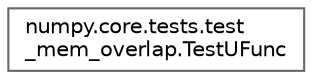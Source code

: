 digraph "Graphical Class Hierarchy"
{
 // LATEX_PDF_SIZE
  bgcolor="transparent";
  edge [fontname=Helvetica,fontsize=10,labelfontname=Helvetica,labelfontsize=10];
  node [fontname=Helvetica,fontsize=10,shape=box,height=0.2,width=0.4];
  rankdir="LR";
  Node0 [id="Node000000",label="numpy.core.tests.test\l_mem_overlap.TestUFunc",height=0.2,width=0.4,color="grey40", fillcolor="white", style="filled",URL="$d0/d4d/classnumpy_1_1core_1_1tests_1_1test__mem__overlap_1_1TestUFunc.html",tooltip=" "];
}
